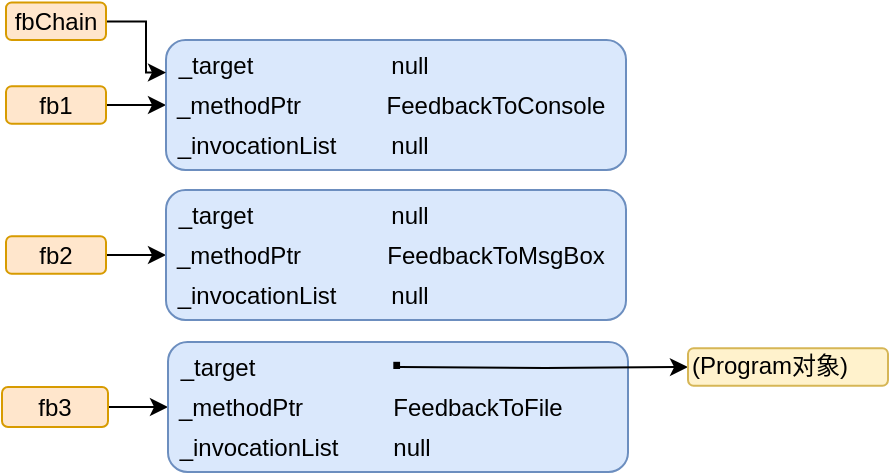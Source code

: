 <mxfile version="13.9.9" type="device"><diagram id="eLTa1Btp_zfPXQV7GXbo" name="第 1 页"><mxGraphModel dx="442" dy="389" grid="1" gridSize="10" guides="1" tooltips="1" connect="1" arrows="1" fold="1" page="1" pageScale="1" pageWidth="827" pageHeight="1169" math="0" shadow="0"><root><mxCell id="0"/><mxCell id="1" parent="0"/><mxCell id="TYRYgofvc2agowu7bQOd-41" style="edgeStyle=orthogonalEdgeStyle;rounded=0;orthogonalLoop=1;jettySize=auto;html=1;entryX=0;entryY=0.5;entryDx=0;entryDy=0;" parent="1" source="TYRYgofvc2agowu7bQOd-1" target="TYRYgofvc2agowu7bQOd-32" edge="1"><mxGeometry relative="1" as="geometry"/></mxCell><mxCell id="TYRYgofvc2agowu7bQOd-1" value="fb3" style="rounded=1;whiteSpace=wrap;html=1;fillColor=#ffe6cc;strokeColor=#d79b00;" parent="1" vertex="1"><mxGeometry x="198" y="628.5" width="53" height="20" as="geometry"/></mxCell><mxCell id="TYRYgofvc2agowu7bQOd-40" style="edgeStyle=orthogonalEdgeStyle;rounded=0;orthogonalLoop=1;jettySize=auto;html=1;entryX=0;entryY=0.5;entryDx=0;entryDy=0;" parent="1" source="TYRYgofvc2agowu7bQOd-2" target="TYRYgofvc2agowu7bQOd-3" edge="1"><mxGeometry relative="1" as="geometry"/></mxCell><mxCell id="TYRYgofvc2agowu7bQOd-2" value="fb1" style="rounded=1;whiteSpace=wrap;html=1;fillColor=#ffe6cc;strokeColor=#d79b00;" parent="1" vertex="1"><mxGeometry x="200" y="478.13" width="50" height="18.75" as="geometry"/></mxCell><mxCell id="TYRYgofvc2agowu7bQOd-3" value="" style="rounded=1;whiteSpace=wrap;html=1;align=left;fillColor=#dae8fc;strokeColor=#6c8ebf;" parent="1" vertex="1"><mxGeometry x="280" y="455" width="230" height="65" as="geometry"/></mxCell><mxCell id="TYRYgofvc2agowu7bQOd-12" value="_invocationList" style="text;html=1;strokeColor=none;fillColor=none;align=center;verticalAlign=middle;whiteSpace=wrap;rounded=0;" parent="1" vertex="1"><mxGeometry x="285" y="497.5" width="81" height="20" as="geometry"/></mxCell><mxCell id="TYRYgofvc2agowu7bQOd-13" value="_methodPtr" style="text;html=1;strokeColor=none;fillColor=none;align=center;verticalAlign=middle;whiteSpace=wrap;rounded=0;" parent="1" vertex="1"><mxGeometry x="285" y="477.5" width="63" height="20" as="geometry"/></mxCell><mxCell id="TYRYgofvc2agowu7bQOd-14" value="null" style="text;html=1;strokeColor=none;fillColor=none;align=center;verticalAlign=middle;whiteSpace=wrap;rounded=0;" parent="1" vertex="1"><mxGeometry x="392" y="457.5" width="20" height="20" as="geometry"/></mxCell><mxCell id="TYRYgofvc2agowu7bQOd-15" value="_target" style="text;html=1;strokeColor=none;fillColor=none;align=center;verticalAlign=middle;whiteSpace=wrap;rounded=0;" parent="1" vertex="1"><mxGeometry x="285" y="457.5" width="40" height="20" as="geometry"/></mxCell><mxCell id="TYRYgofvc2agowu7bQOd-30" value="null" style="text;html=1;strokeColor=none;fillColor=none;align=center;verticalAlign=middle;whiteSpace=wrap;rounded=0;" parent="1" vertex="1"><mxGeometry x="392" y="497.5" width="20" height="20" as="geometry"/></mxCell><mxCell id="TYRYgofvc2agowu7bQOd-31" value="FeedbackToConsole" style="text;html=1;strokeColor=none;fillColor=none;align=center;verticalAlign=middle;whiteSpace=wrap;rounded=0;" parent="1" vertex="1"><mxGeometry x="435" y="477.5" width="20" height="20" as="geometry"/></mxCell><mxCell id="TYRYgofvc2agowu7bQOd-32" value="" style="rounded=1;whiteSpace=wrap;html=1;align=left;fillColor=#dae8fc;strokeColor=#6c8ebf;" parent="1" vertex="1"><mxGeometry x="281" y="606" width="230" height="65" as="geometry"/></mxCell><mxCell id="TYRYgofvc2agowu7bQOd-33" value="_invocationList" style="text;html=1;strokeColor=none;fillColor=none;align=center;verticalAlign=middle;whiteSpace=wrap;rounded=0;" parent="1" vertex="1"><mxGeometry x="286" y="648.5" width="81" height="20" as="geometry"/></mxCell><mxCell id="TYRYgofvc2agowu7bQOd-34" value="_methodPtr" style="text;html=1;strokeColor=none;fillColor=none;align=center;verticalAlign=middle;whiteSpace=wrap;rounded=0;" parent="1" vertex="1"><mxGeometry x="286" y="628.5" width="63" height="20" as="geometry"/></mxCell><mxCell id="TYRYgofvc2agowu7bQOd-42" style="edgeStyle=orthogonalEdgeStyle;rounded=0;orthogonalLoop=1;jettySize=auto;html=1;entryX=0;entryY=0.5;entryDx=0;entryDy=0;" parent="1" target="TYRYgofvc2agowu7bQOd-39" edge="1"><mxGeometry relative="1" as="geometry"><mxPoint x="397" y="618.5" as="sourcePoint"/><mxPoint x="547" y="618.5" as="targetPoint"/></mxGeometry></mxCell><mxCell id="TYRYgofvc2agowu7bQOd-35" value="&lt;b&gt;&lt;font style=&quot;font-size: 24px&quot;&gt;·&lt;/font&gt;&lt;/b&gt;" style="text;html=1;strokeColor=none;fillColor=none;align=center;verticalAlign=middle;whiteSpace=wrap;rounded=0;" parent="1" vertex="1"><mxGeometry x="394.5" y="607.87" width="3" height="20" as="geometry"/></mxCell><mxCell id="TYRYgofvc2agowu7bQOd-36" value="_target" style="text;html=1;strokeColor=none;fillColor=none;align=center;verticalAlign=middle;whiteSpace=wrap;rounded=0;" parent="1" vertex="1"><mxGeometry x="286" y="608.5" width="40" height="20" as="geometry"/></mxCell><mxCell id="TYRYgofvc2agowu7bQOd-37" value="null" style="text;html=1;strokeColor=none;fillColor=none;align=center;verticalAlign=middle;whiteSpace=wrap;rounded=0;" parent="1" vertex="1"><mxGeometry x="393" y="648.5" width="20" height="20" as="geometry"/></mxCell><mxCell id="TYRYgofvc2agowu7bQOd-38" value="FeedbackToFile" style="text;html=1;strokeColor=none;fillColor=none;align=center;verticalAlign=middle;whiteSpace=wrap;rounded=0;" parent="1" vertex="1"><mxGeometry x="426" y="628.5" width="20" height="20" as="geometry"/></mxCell><mxCell id="TYRYgofvc2agowu7bQOd-39" value="(Program对象)" style="rounded=1;whiteSpace=wrap;html=1;align=left;fillColor=#fff2cc;strokeColor=#d6b656;" parent="1" vertex="1"><mxGeometry x="541" y="609.12" width="100" height="18.75" as="geometry"/></mxCell><mxCell id="YYfx2Cy97O6q9ejeGLDA-1" style="edgeStyle=orthogonalEdgeStyle;rounded=0;orthogonalLoop=1;jettySize=auto;html=1;entryX=0;entryY=0.5;entryDx=0;entryDy=0;" parent="1" source="YYfx2Cy97O6q9ejeGLDA-2" target="YYfx2Cy97O6q9ejeGLDA-3" edge="1"><mxGeometry relative="1" as="geometry"/></mxCell><mxCell id="YYfx2Cy97O6q9ejeGLDA-2" value="fb2" style="rounded=1;whiteSpace=wrap;html=1;fillColor=#ffe6cc;strokeColor=#d79b00;" parent="1" vertex="1"><mxGeometry x="200" y="553.13" width="50" height="18.75" as="geometry"/></mxCell><mxCell id="YYfx2Cy97O6q9ejeGLDA-3" value="" style="rounded=1;whiteSpace=wrap;html=1;align=left;fillColor=#dae8fc;strokeColor=#6c8ebf;" parent="1" vertex="1"><mxGeometry x="280" y="530" width="230" height="65" as="geometry"/></mxCell><mxCell id="YYfx2Cy97O6q9ejeGLDA-4" value="_invocationList" style="text;html=1;strokeColor=none;fillColor=none;align=center;verticalAlign=middle;whiteSpace=wrap;rounded=0;" parent="1" vertex="1"><mxGeometry x="285" y="572.5" width="81" height="20" as="geometry"/></mxCell><mxCell id="YYfx2Cy97O6q9ejeGLDA-5" value="_methodPtr" style="text;html=1;strokeColor=none;fillColor=none;align=center;verticalAlign=middle;whiteSpace=wrap;rounded=0;" parent="1" vertex="1"><mxGeometry x="285" y="552.5" width="63" height="20" as="geometry"/></mxCell><mxCell id="YYfx2Cy97O6q9ejeGLDA-6" value="null" style="text;html=1;strokeColor=none;fillColor=none;align=center;verticalAlign=middle;whiteSpace=wrap;rounded=0;" parent="1" vertex="1"><mxGeometry x="392" y="532.5" width="20" height="20" as="geometry"/></mxCell><mxCell id="YYfx2Cy97O6q9ejeGLDA-7" value="_target" style="text;html=1;strokeColor=none;fillColor=none;align=center;verticalAlign=middle;whiteSpace=wrap;rounded=0;" parent="1" vertex="1"><mxGeometry x="285" y="532.5" width="40" height="20" as="geometry"/></mxCell><mxCell id="YYfx2Cy97O6q9ejeGLDA-8" value="null" style="text;html=1;strokeColor=none;fillColor=none;align=center;verticalAlign=middle;whiteSpace=wrap;rounded=0;" parent="1" vertex="1"><mxGeometry x="392" y="572.5" width="20" height="20" as="geometry"/></mxCell><mxCell id="YYfx2Cy97O6q9ejeGLDA-9" value="FeedbackToMsgBox" style="text;html=1;strokeColor=none;fillColor=none;align=center;verticalAlign=middle;whiteSpace=wrap;rounded=0;" parent="1" vertex="1"><mxGeometry x="435" y="552.5" width="20" height="20" as="geometry"/></mxCell><mxCell id="YnV3SMC_GQu0AVmmvU66-2" style="edgeStyle=orthogonalEdgeStyle;rounded=0;orthogonalLoop=1;jettySize=auto;html=1;entryX=0;entryY=0.25;entryDx=0;entryDy=0;" edge="1" parent="1" source="YnV3SMC_GQu0AVmmvU66-1" target="TYRYgofvc2agowu7bQOd-3"><mxGeometry relative="1" as="geometry"/></mxCell><mxCell id="YnV3SMC_GQu0AVmmvU66-1" value="fbChain" style="rounded=1;whiteSpace=wrap;html=1;fillColor=#ffe6cc;strokeColor=#d79b00;" vertex="1" parent="1"><mxGeometry x="200" y="436.25" width="50" height="18.75" as="geometry"/></mxCell></root></mxGraphModel></diagram></mxfile>